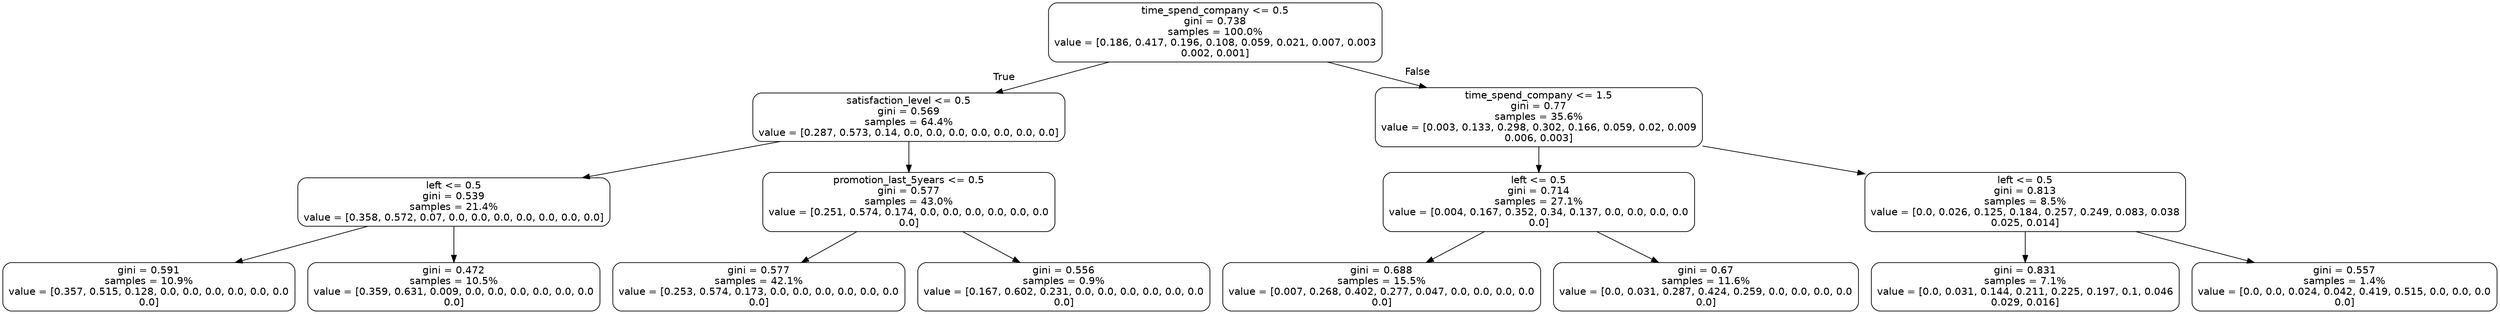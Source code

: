 digraph Tree {
node [shape=box, style="rounded", color="black", fontname=helvetica] ;
graph [ranksep=equally, splines=polyline] ;
edge [fontname=helvetica] ;
0 [label="time_spend_company <= 0.5\ngini = 0.738\nsamples = 100.0%\nvalue = [0.186, 0.417, 0.196, 0.108, 0.059, 0.021, 0.007, 0.003\n0.002, 0.001]"] ;
1 [label="satisfaction_level <= 0.5\ngini = 0.569\nsamples = 64.4%\nvalue = [0.287, 0.573, 0.14, 0.0, 0.0, 0.0, 0.0, 0.0, 0.0, 0.0]"] ;
0 -> 1 [labeldistance=2.5, labelangle=45, headlabel="True"] ;
2 [label="left <= 0.5\ngini = 0.539\nsamples = 21.4%\nvalue = [0.358, 0.572, 0.07, 0.0, 0.0, 0.0, 0.0, 0.0, 0.0, 0.0]"] ;
1 -> 2 ;
3 [label="gini = 0.591\nsamples = 10.9%\nvalue = [0.357, 0.515, 0.128, 0.0, 0.0, 0.0, 0.0, 0.0, 0.0\n0.0]"] ;
2 -> 3 ;
4 [label="gini = 0.472\nsamples = 10.5%\nvalue = [0.359, 0.631, 0.009, 0.0, 0.0, 0.0, 0.0, 0.0, 0.0\n0.0]"] ;
2 -> 4 ;
5 [label="promotion_last_5years <= 0.5\ngini = 0.577\nsamples = 43.0%\nvalue = [0.251, 0.574, 0.174, 0.0, 0.0, 0.0, 0.0, 0.0, 0.0\n0.0]"] ;
1 -> 5 ;
6 [label="gini = 0.577\nsamples = 42.1%\nvalue = [0.253, 0.574, 0.173, 0.0, 0.0, 0.0, 0.0, 0.0, 0.0\n0.0]"] ;
5 -> 6 ;
7 [label="gini = 0.556\nsamples = 0.9%\nvalue = [0.167, 0.602, 0.231, 0.0, 0.0, 0.0, 0.0, 0.0, 0.0\n0.0]"] ;
5 -> 7 ;
8 [label="time_spend_company <= 1.5\ngini = 0.77\nsamples = 35.6%\nvalue = [0.003, 0.133, 0.298, 0.302, 0.166, 0.059, 0.02, 0.009\n0.006, 0.003]"] ;
0 -> 8 [labeldistance=2.5, labelangle=-45, headlabel="False"] ;
9 [label="left <= 0.5\ngini = 0.714\nsamples = 27.1%\nvalue = [0.004, 0.167, 0.352, 0.34, 0.137, 0.0, 0.0, 0.0, 0.0\n0.0]"] ;
8 -> 9 ;
10 [label="gini = 0.688\nsamples = 15.5%\nvalue = [0.007, 0.268, 0.402, 0.277, 0.047, 0.0, 0.0, 0.0, 0.0\n0.0]"] ;
9 -> 10 ;
11 [label="gini = 0.67\nsamples = 11.6%\nvalue = [0.0, 0.031, 0.287, 0.424, 0.259, 0.0, 0.0, 0.0, 0.0\n0.0]"] ;
9 -> 11 ;
12 [label="left <= 0.5\ngini = 0.813\nsamples = 8.5%\nvalue = [0.0, 0.026, 0.125, 0.184, 0.257, 0.249, 0.083, 0.038\n0.025, 0.014]"] ;
8 -> 12 ;
13 [label="gini = 0.831\nsamples = 7.1%\nvalue = [0.0, 0.031, 0.144, 0.211, 0.225, 0.197, 0.1, 0.046\n0.029, 0.016]"] ;
12 -> 13 ;
14 [label="gini = 0.557\nsamples = 1.4%\nvalue = [0.0, 0.0, 0.024, 0.042, 0.419, 0.515, 0.0, 0.0, 0.0\n0.0]"] ;
12 -> 14 ;
{rank=same ; 0} ;
{rank=same ; 1; 8} ;
{rank=same ; 2; 5; 9; 12} ;
{rank=same ; 3; 4; 6; 7; 10; 11; 13; 14} ;
}